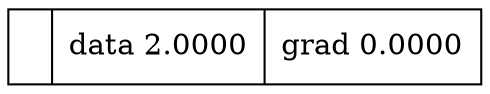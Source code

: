 digraph {
	graph [rankdir=LR]
	5656369296 [label="{  | data 2.0000 | grad 0.0000 }" shape=record]
}
